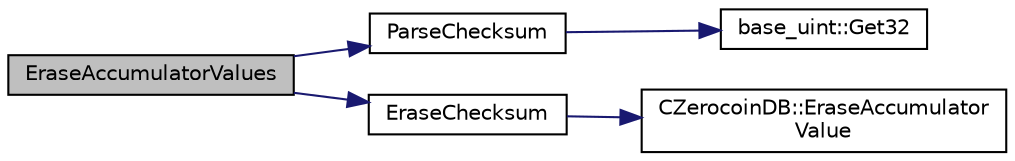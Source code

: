 digraph "EraseAccumulatorValues"
{
  edge [fontname="Helvetica",fontsize="10",labelfontname="Helvetica",labelfontsize="10"];
  node [fontname="Helvetica",fontsize="10",shape=record];
  rankdir="LR";
  Node28 [label="EraseAccumulatorValues",height=0.2,width=0.4,color="black", fillcolor="grey75", style="filled", fontcolor="black"];
  Node28 -> Node29 [color="midnightblue",fontsize="10",style="solid",fontname="Helvetica"];
  Node29 [label="ParseChecksum",height=0.2,width=0.4,color="black", fillcolor="white", style="filled",URL="$accumulators_8cpp.html#ad6ef34ee34abca8004d4612196b7577b"];
  Node29 -> Node30 [color="midnightblue",fontsize="10",style="solid",fontname="Helvetica"];
  Node30 [label="base_uint::Get32",height=0.2,width=0.4,color="black", fillcolor="white", style="filled",URL="$classbase__uint.html#ac3d25db757d5e8e3328cf35e81c40850"];
  Node28 -> Node31 [color="midnightblue",fontsize="10",style="solid",fontname="Helvetica"];
  Node31 [label="EraseChecksum",height=0.2,width=0.4,color="black", fillcolor="white", style="filled",URL="$accumulators_8cpp.html#a49402f76659573de50b11afe9dd2a228"];
  Node31 -> Node32 [color="midnightblue",fontsize="10",style="solid",fontname="Helvetica"];
  Node32 [label="CZerocoinDB::EraseAccumulator\lValue",height=0.2,width=0.4,color="black", fillcolor="white", style="filled",URL="$class_c_zerocoin_d_b.html#a5ab8298648ee5017ae01d054eaebae0a"];
}
